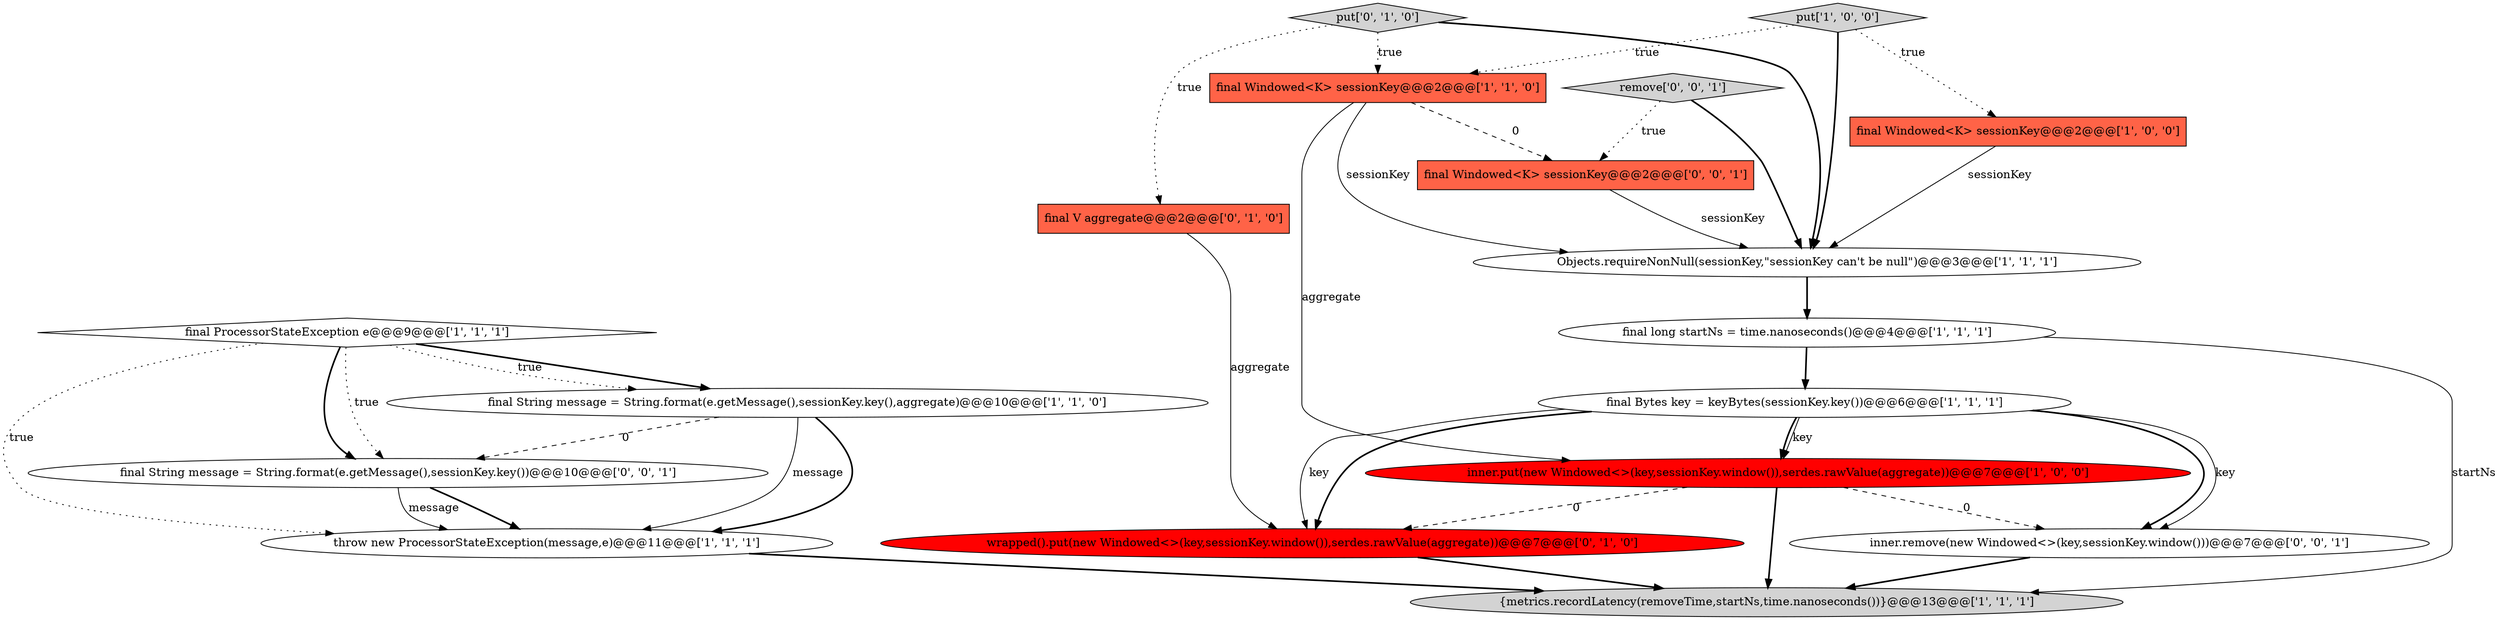 digraph {
8 [style = filled, label = "inner.put(new Windowed<>(key,sessionKey.window()),serdes.rawValue(aggregate))@@@7@@@['1', '0', '0']", fillcolor = red, shape = ellipse image = "AAA1AAABBB1BBB"];
1 [style = filled, label = "final Bytes key = keyBytes(sessionKey.key())@@@6@@@['1', '1', '1']", fillcolor = white, shape = ellipse image = "AAA0AAABBB1BBB"];
2 [style = filled, label = "throw new ProcessorStateException(message,e)@@@11@@@['1', '1', '1']", fillcolor = white, shape = ellipse image = "AAA0AAABBB1BBB"];
10 [style = filled, label = "final String message = String.format(e.getMessage(),sessionKey.key(),aggregate)@@@10@@@['1', '1', '0']", fillcolor = white, shape = ellipse image = "AAA0AAABBB1BBB"];
12 [style = filled, label = "put['0', '1', '0']", fillcolor = lightgray, shape = diamond image = "AAA0AAABBB2BBB"];
13 [style = filled, label = "wrapped().put(new Windowed<>(key,sessionKey.window()),serdes.rawValue(aggregate))@@@7@@@['0', '1', '0']", fillcolor = red, shape = ellipse image = "AAA1AAABBB2BBB"];
0 [style = filled, label = "{metrics.recordLatency(removeTime,startNs,time.nanoseconds())}@@@13@@@['1', '1', '1']", fillcolor = lightgray, shape = ellipse image = "AAA0AAABBB1BBB"];
6 [style = filled, label = "final Windowed<K> sessionKey@@@2@@@['1', '1', '0']", fillcolor = tomato, shape = box image = "AAA0AAABBB1BBB"];
14 [style = filled, label = "final Windowed<K> sessionKey@@@2@@@['0', '0', '1']", fillcolor = tomato, shape = box image = "AAA0AAABBB3BBB"];
4 [style = filled, label = "final Windowed<K> sessionKey@@@2@@@['1', '0', '0']", fillcolor = tomato, shape = box image = "AAA0AAABBB1BBB"];
7 [style = filled, label = "final long startNs = time.nanoseconds()@@@4@@@['1', '1', '1']", fillcolor = white, shape = ellipse image = "AAA0AAABBB1BBB"];
11 [style = filled, label = "final V aggregate@@@2@@@['0', '1', '0']", fillcolor = tomato, shape = box image = "AAA0AAABBB2BBB"];
15 [style = filled, label = "inner.remove(new Windowed<>(key,sessionKey.window()))@@@7@@@['0', '0', '1']", fillcolor = white, shape = ellipse image = "AAA0AAABBB3BBB"];
5 [style = filled, label = "Objects.requireNonNull(sessionKey,\"sessionKey can't be null\")@@@3@@@['1', '1', '1']", fillcolor = white, shape = ellipse image = "AAA0AAABBB1BBB"];
16 [style = filled, label = "final String message = String.format(e.getMessage(),sessionKey.key())@@@10@@@['0', '0', '1']", fillcolor = white, shape = ellipse image = "AAA0AAABBB3BBB"];
9 [style = filled, label = "final ProcessorStateException e@@@9@@@['1', '1', '1']", fillcolor = white, shape = diamond image = "AAA0AAABBB1BBB"];
17 [style = filled, label = "remove['0', '0', '1']", fillcolor = lightgray, shape = diamond image = "AAA0AAABBB3BBB"];
3 [style = filled, label = "put['1', '0', '0']", fillcolor = lightgray, shape = diamond image = "AAA0AAABBB1BBB"];
17->5 [style = bold, label=""];
7->1 [style = bold, label=""];
1->8 [style = bold, label=""];
12->5 [style = bold, label=""];
1->15 [style = bold, label=""];
8->15 [style = dashed, label="0"];
1->15 [style = solid, label="key"];
17->14 [style = dotted, label="true"];
3->4 [style = dotted, label="true"];
9->10 [style = bold, label=""];
6->14 [style = dashed, label="0"];
16->2 [style = bold, label=""];
3->6 [style = dotted, label="true"];
1->8 [style = solid, label="key"];
10->2 [style = solid, label="message"];
11->13 [style = solid, label="aggregate"];
1->13 [style = bold, label=""];
9->16 [style = bold, label=""];
14->5 [style = solid, label="sessionKey"];
8->13 [style = dashed, label="0"];
12->11 [style = dotted, label="true"];
8->0 [style = bold, label=""];
3->5 [style = bold, label=""];
2->0 [style = bold, label=""];
4->5 [style = solid, label="sessionKey"];
12->6 [style = dotted, label="true"];
16->2 [style = solid, label="message"];
9->2 [style = dotted, label="true"];
15->0 [style = bold, label=""];
6->5 [style = solid, label="sessionKey"];
5->7 [style = bold, label=""];
10->2 [style = bold, label=""];
10->16 [style = dashed, label="0"];
6->8 [style = solid, label="aggregate"];
7->0 [style = solid, label="startNs"];
9->16 [style = dotted, label="true"];
9->10 [style = dotted, label="true"];
1->13 [style = solid, label="key"];
13->0 [style = bold, label=""];
}
